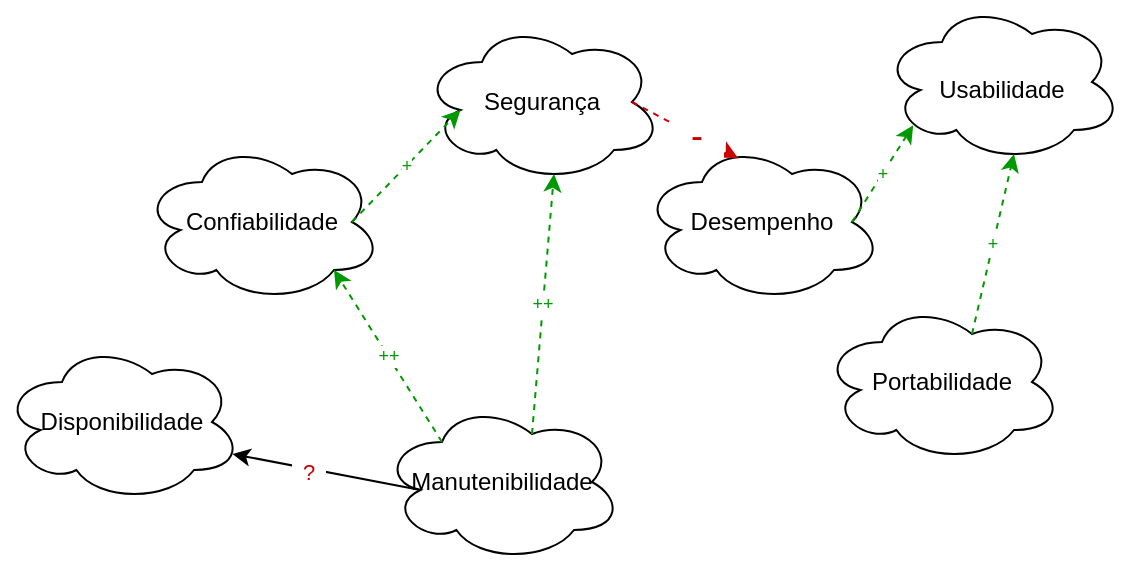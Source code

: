 <mxfile version="17.0.0" type="device"><diagram id="89TD7njP3Q9Vd3falq3u" name="Page-1"><mxGraphModel dx="1108" dy="429" grid="1" gridSize="10" guides="1" tooltips="1" connect="1" arrows="1" fold="1" page="1" pageScale="1" pageWidth="827" pageHeight="1169" math="0" shadow="0"><root><mxCell id="0"/><mxCell id="1" parent="0"/><mxCell id="JSIUdYUDSMSWj-UqJtRi-42" value="&lt;font color=&quot;#000000&quot; style=&quot;font-size: 12px&quot;&gt;Usabilidade&lt;/font&gt;" style="ellipse;shape=cloud;whiteSpace=wrap;html=1;imageBorder=none;labelBackgroundColor=none;fontSize=24;fontColor=#007FFF;strokeColor=#000000;fillColor=none;" parent="1" vertex="1"><mxGeometry x="470" y="60" width="120" height="80" as="geometry"/></mxCell><mxCell id="JSIUdYUDSMSWj-UqJtRi-43" value="Confiabilidade" style="ellipse;shape=cloud;whiteSpace=wrap;html=1;imageBorder=none;labelBackgroundColor=none;fontSize=12;fontColor=#000000;strokeColor=#000000;fillColor=none;" parent="1" vertex="1"><mxGeometry x="100" y="130" width="120" height="80" as="geometry"/></mxCell><mxCell id="JSIUdYUDSMSWj-UqJtRi-44" value="Desempenho" style="ellipse;shape=cloud;whiteSpace=wrap;html=1;imageBorder=none;labelBackgroundColor=none;fontSize=12;fontColor=#000000;strokeColor=#000000;fillColor=none;" parent="1" vertex="1"><mxGeometry x="350" y="130" width="120" height="80" as="geometry"/></mxCell><mxCell id="JSIUdYUDSMSWj-UqJtRi-45" value="Segurança" style="ellipse;shape=cloud;whiteSpace=wrap;html=1;imageBorder=none;labelBackgroundColor=none;fontSize=12;fontColor=#000000;strokeColor=#000000;fillColor=none;" parent="1" vertex="1"><mxGeometry x="240" y="70" width="120" height="80" as="geometry"/></mxCell><mxCell id="JSIUdYUDSMSWj-UqJtRi-51" value="Portabilidade" style="ellipse;shape=cloud;whiteSpace=wrap;html=1;imageBorder=none;labelBackgroundColor=none;fontSize=12;fontColor=#000000;strokeColor=#000000;fillColor=none;" parent="1" vertex="1"><mxGeometry x="440" y="210" width="120" height="80" as="geometry"/></mxCell><mxCell id="JSIUdYUDSMSWj-UqJtRi-52" value="Disponibilidade" style="ellipse;shape=cloud;whiteSpace=wrap;html=1;imageBorder=none;labelBackgroundColor=none;fontSize=12;fontColor=#000000;strokeColor=#000000;fillColor=none;" parent="1" vertex="1"><mxGeometry x="30" y="230" width="120" height="80" as="geometry"/></mxCell><mxCell id="JSIUdYUDSMSWj-UqJtRi-58" value="&lt;font color=&quot;#009900&quot;&gt;+&lt;/font&gt;" style="endArrow=classic;html=1;rounded=0;fontSize=9;fontColor=#000000;dashed=1;strokeColor=#009900;entryX=0.16;entryY=0.55;entryDx=0;entryDy=0;entryPerimeter=0;exitX=0.875;exitY=0.5;exitDx=0;exitDy=0;exitPerimeter=0;" parent="1" source="JSIUdYUDSMSWj-UqJtRi-43" target="JSIUdYUDSMSWj-UqJtRi-45" edge="1"><mxGeometry relative="1" as="geometry"><mxPoint x="180" y="130" as="sourcePoint"/><mxPoint x="280" y="130" as="targetPoint"/></mxGeometry></mxCell><mxCell id="JSIUdYUDSMSWj-UqJtRi-60" value="Manutenibilidade" style="ellipse;shape=cloud;whiteSpace=wrap;html=1;imageBorder=none;labelBackgroundColor=none;fontSize=12;fontColor=#000000;strokeColor=#000000;fillColor=none;" parent="1" vertex="1"><mxGeometry x="220" y="260" width="120" height="80" as="geometry"/></mxCell><mxCell id="JSIUdYUDSMSWj-UqJtRi-61" value="&lt;font color=&quot;#009900&quot;&gt;+&lt;/font&gt;" style="endArrow=classic;html=1;rounded=0;fontSize=9;fontColor=#000000;dashed=1;strokeColor=#009900;entryX=0.55;entryY=0.95;entryDx=0;entryDy=0;entryPerimeter=0;exitX=0.625;exitY=0.2;exitDx=0;exitDy=0;exitPerimeter=0;" parent="1" source="JSIUdYUDSMSWj-UqJtRi-51" target="JSIUdYUDSMSWj-UqJtRi-42" edge="1"><mxGeometry relative="1" as="geometry"><mxPoint x="610" y="180" as="sourcePoint"/><mxPoint x="620" y="70" as="targetPoint"/></mxGeometry></mxCell><mxCell id="JSIUdYUDSMSWj-UqJtRi-62" value="&lt;font style=&quot;font-size: 18px&quot; color=&quot;#cc0000&quot;&gt;&amp;nbsp; -&amp;nbsp;&amp;nbsp;&lt;/font&gt;" style="endArrow=classic;html=1;rounded=0;fontSize=9;fontColor=#000000;dashed=1;strokeColor=#CC0000;entryX=0.4;entryY=0.1;entryDx=0;entryDy=0;entryPerimeter=0;exitX=0.875;exitY=0.5;exitDx=0;exitDy=0;exitPerimeter=0;" parent="1" source="JSIUdYUDSMSWj-UqJtRi-45" target="JSIUdYUDSMSWj-UqJtRi-44" edge="1"><mxGeometry x="0.2" relative="1" as="geometry"><mxPoint x="360" y="110" as="sourcePoint"/><mxPoint x="460" y="110" as="targetPoint"/><mxPoint as="offset"/></mxGeometry></mxCell><mxCell id="JSIUdYUDSMSWj-UqJtRi-64" value="&lt;font color=&quot;#009900&quot;&gt;+&lt;/font&gt;" style="endArrow=classic;html=1;rounded=0;fontSize=9;fontColor=#000000;dashed=1;strokeColor=#009900;entryX=0.13;entryY=0.77;entryDx=0;entryDy=0;entryPerimeter=0;exitX=0.875;exitY=0.5;exitDx=0;exitDy=0;exitPerimeter=0;" parent="1" source="JSIUdYUDSMSWj-UqJtRi-44" target="JSIUdYUDSMSWj-UqJtRi-42" edge="1"><mxGeometry relative="1" as="geometry"><mxPoint x="470" y="170" as="sourcePoint"/><mxPoint x="570" y="170" as="targetPoint"/></mxGeometry></mxCell><mxCell id="JSIUdYUDSMSWj-UqJtRi-68" value="&lt;font style=&quot;font-size: 18px&quot; color=&quot;#cc0000&quot;&gt;&amp;nbsp;&lt;/font&gt;&lt;font style=&quot;font-size: 11px&quot; color=&quot;#cc0000&quot;&gt;?&lt;/font&gt;&lt;font style=&quot;font-size: 18px&quot; color=&quot;#cc0000&quot;&gt;&amp;nbsp;&lt;/font&gt;" style="endArrow=classic;html=1;rounded=0;fontSize=9;fontColor=#000000;strokeColor=#000000;exitX=0.16;exitY=0.55;exitDx=0;exitDy=0;exitPerimeter=0;entryX=0.96;entryY=0.7;entryDx=0;entryDy=0;entryPerimeter=0;" parent="1" source="JSIUdYUDSMSWj-UqJtRi-60" target="JSIUdYUDSMSWj-UqJtRi-52" edge="1"><mxGeometry x="0.2" relative="1" as="geometry"><mxPoint x="120" y="300" as="sourcePoint"/><mxPoint x="120" y="300" as="targetPoint"/><mxPoint as="offset"/></mxGeometry></mxCell><mxCell id="JSIUdYUDSMSWj-UqJtRi-70" value="&lt;font color=&quot;#009900&quot;&gt;++&lt;/font&gt;" style="endArrow=classic;html=1;rounded=0;fontSize=9;fontColor=#000000;dashed=1;strokeColor=#009900;exitX=0.625;exitY=0.2;exitDx=0;exitDy=0;exitPerimeter=0;entryX=0.55;entryY=0.95;entryDx=0;entryDy=0;entryPerimeter=0;" parent="1" source="JSIUdYUDSMSWj-UqJtRi-60" target="JSIUdYUDSMSWj-UqJtRi-45" edge="1"><mxGeometry relative="1" as="geometry"><mxPoint x="280" y="160" as="sourcePoint"/><mxPoint x="280" y="160" as="targetPoint"/></mxGeometry></mxCell><mxCell id="JSIUdYUDSMSWj-UqJtRi-71" value="&lt;font color=&quot;#009900&quot;&gt;++&lt;/font&gt;" style="endArrow=classic;html=1;rounded=0;fontSize=9;fontColor=#000000;dashed=1;strokeColor=#009900;exitX=0.25;exitY=0.25;exitDx=0;exitDy=0;exitPerimeter=0;entryX=0.8;entryY=0.8;entryDx=0;entryDy=0;entryPerimeter=0;" parent="1" source="JSIUdYUDSMSWj-UqJtRi-60" target="JSIUdYUDSMSWj-UqJtRi-43" edge="1"><mxGeometry relative="1" as="geometry"><mxPoint x="280" y="160" as="sourcePoint"/><mxPoint x="280" y="160" as="targetPoint"/></mxGeometry></mxCell></root></mxGraphModel></diagram></mxfile>